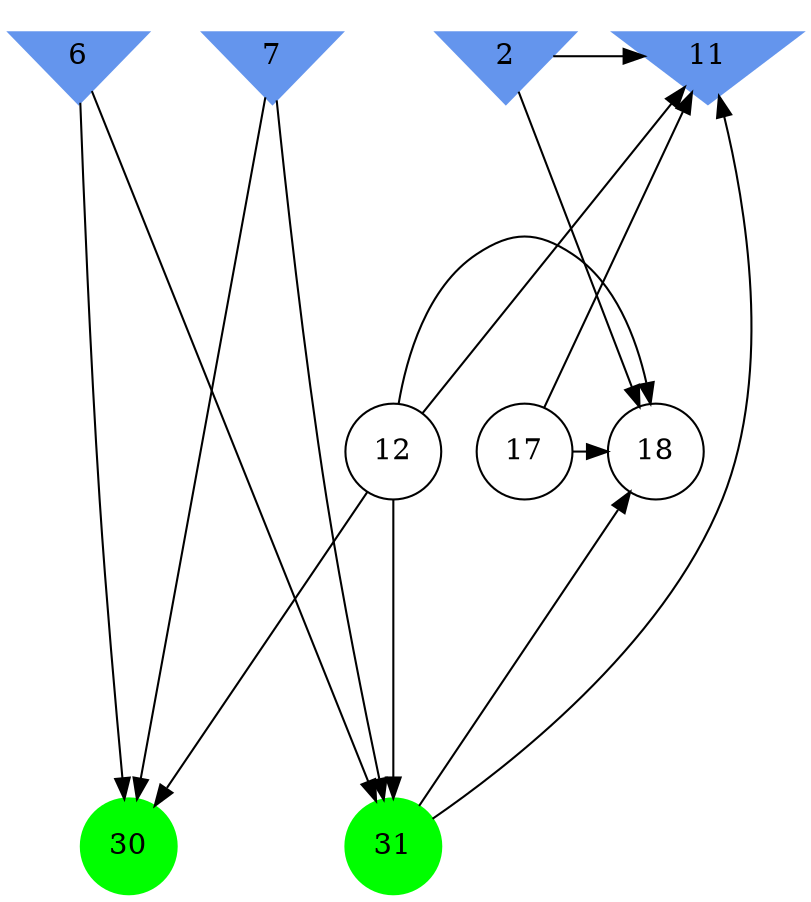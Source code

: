 digraph brain {
	ranksep=2.0;
	2 [shape=invtriangle,style=filled,color=cornflowerblue];
	6 [shape=invtriangle,style=filled,color=cornflowerblue];
	7 [shape=invtriangle,style=filled,color=cornflowerblue];
	11 [shape=invtriangle,style=filled,color=cornflowerblue];
	12 [shape=circle,color=black];
	17 [shape=circle,color=black];
	18 [shape=circle,color=black];
	30 [shape=circle,style=filled,color=green];
	31 [shape=circle,style=filled,color=green];
	17	->	18;
	17	->	11;
	2	->	18;
	2	->	11;
	12	->	18;
	12	->	11;
	31	->	18;
	31	->	11;
	6	->	31;
	6	->	30;
	7	->	31;
	7	->	30;
	12	->	31;
	12	->	30;
	{ rank=same; 2; 6; 7; 11; }
	{ rank=same; 12; 17; 18; }
	{ rank=same; 30; 31; }
}
